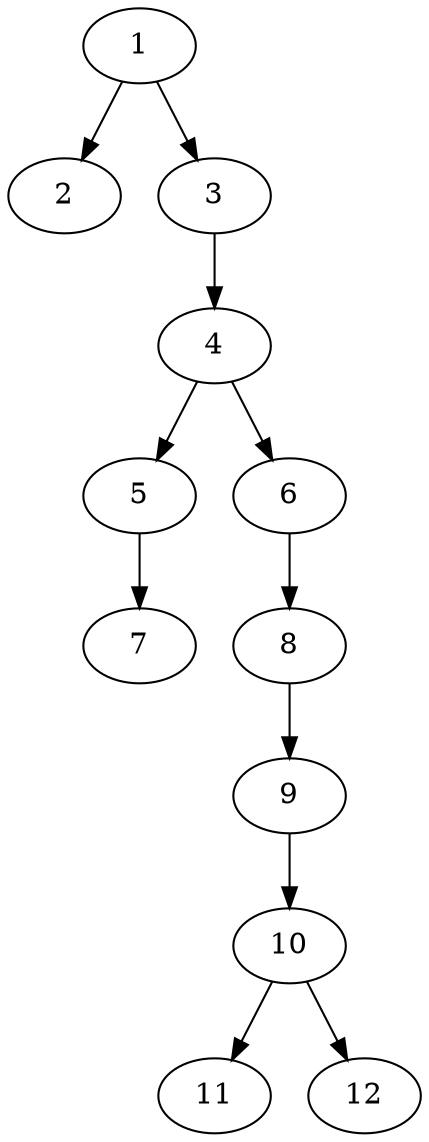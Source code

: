 // DAG (tier=1-easy, mode=data, n=12, ccr=0.322, fat=0.401, density=0.297, regular=0.666, jump=0.084, mindata=1048576, maxdata=8388608)
// DAG automatically generated by daggen at Sun Aug 24 16:33:33 2025
// /home/ermia/Project/Environments/daggen/bin/daggen --dot --ccr 0.322 --fat 0.401 --regular 0.666 --density 0.297 --jump 0.084 --mindata 1048576 --maxdata 8388608 -n 12 
digraph G {
  1 [size="12820411460060716", alpha="0.03", expect_size="6410205730030358"]
  1 -> 2 [size ="237953569783808"]
  1 -> 3 [size ="237953569783808"]
  2 [size="20130972956088352", alpha="0.06", expect_size="10065486478044176"]
  3 [size="822634477108333", alpha="0.17", expect_size="411317238554166"]
  3 -> 4 [size ="39756373164032"]
  4 [size="318403182353234496", alpha="0.13", expect_size="159201591176617248"]
  4 -> 5 [size ="235013975048192"]
  4 -> 6 [size ="235013975048192"]
  5 [size="3918607314295472", alpha="0.08", expect_size="1959303657147736"]
  5 -> 7 [size ="112616189984768"]
  6 [size="138531253717615771648", alpha="0.13", expect_size="69265626858807885824"]
  6 -> 8 [size ="214184725839872"]
  7 [size="162642232062063776", alpha="0.16", expect_size="81321116031031888"]
  8 [size="160187923315553792", alpha="0.18", expect_size="80093961657776896"]
  8 -> 9 [size ="76355534323712"]
  9 [size="2005046437256294", alpha="0.07", expect_size="1002523218628147"]
  9 -> 10 [size ="204049735483392"]
  10 [size="402611667698286854144", alpha="0.00", expect_size="201305833849143427072"]
  10 -> 11 [size ="436195209248768"]
  10 -> 12 [size ="436195209248768"]
  11 [size="430623823791421312", alpha="0.02", expect_size="215311911895710656"]
  12 [size="9496235432338259968", alpha="0.10", expect_size="4748117716169129984"]
}